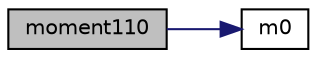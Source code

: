 digraph "moment110"
{
  bgcolor="transparent";
  edge [fontname="Helvetica",fontsize="10",labelfontname="Helvetica",labelfontsize="10"];
  node [fontname="Helvetica",fontsize="10",shape=record];
  rankdir="LR";
  Node49 [label="moment110",height=0.2,width=0.4,color="black", fillcolor="grey75", style="filled", fontcolor="black"];
  Node49 -> Node50 [color="midnightblue",fontsize="10",style="solid",fontname="Helvetica"];
  Node50 [label="m0",height=0.2,width=0.4,color="black",URL="$a01745.html#ac84f31065245ae483b6548456ffec420"];
}
